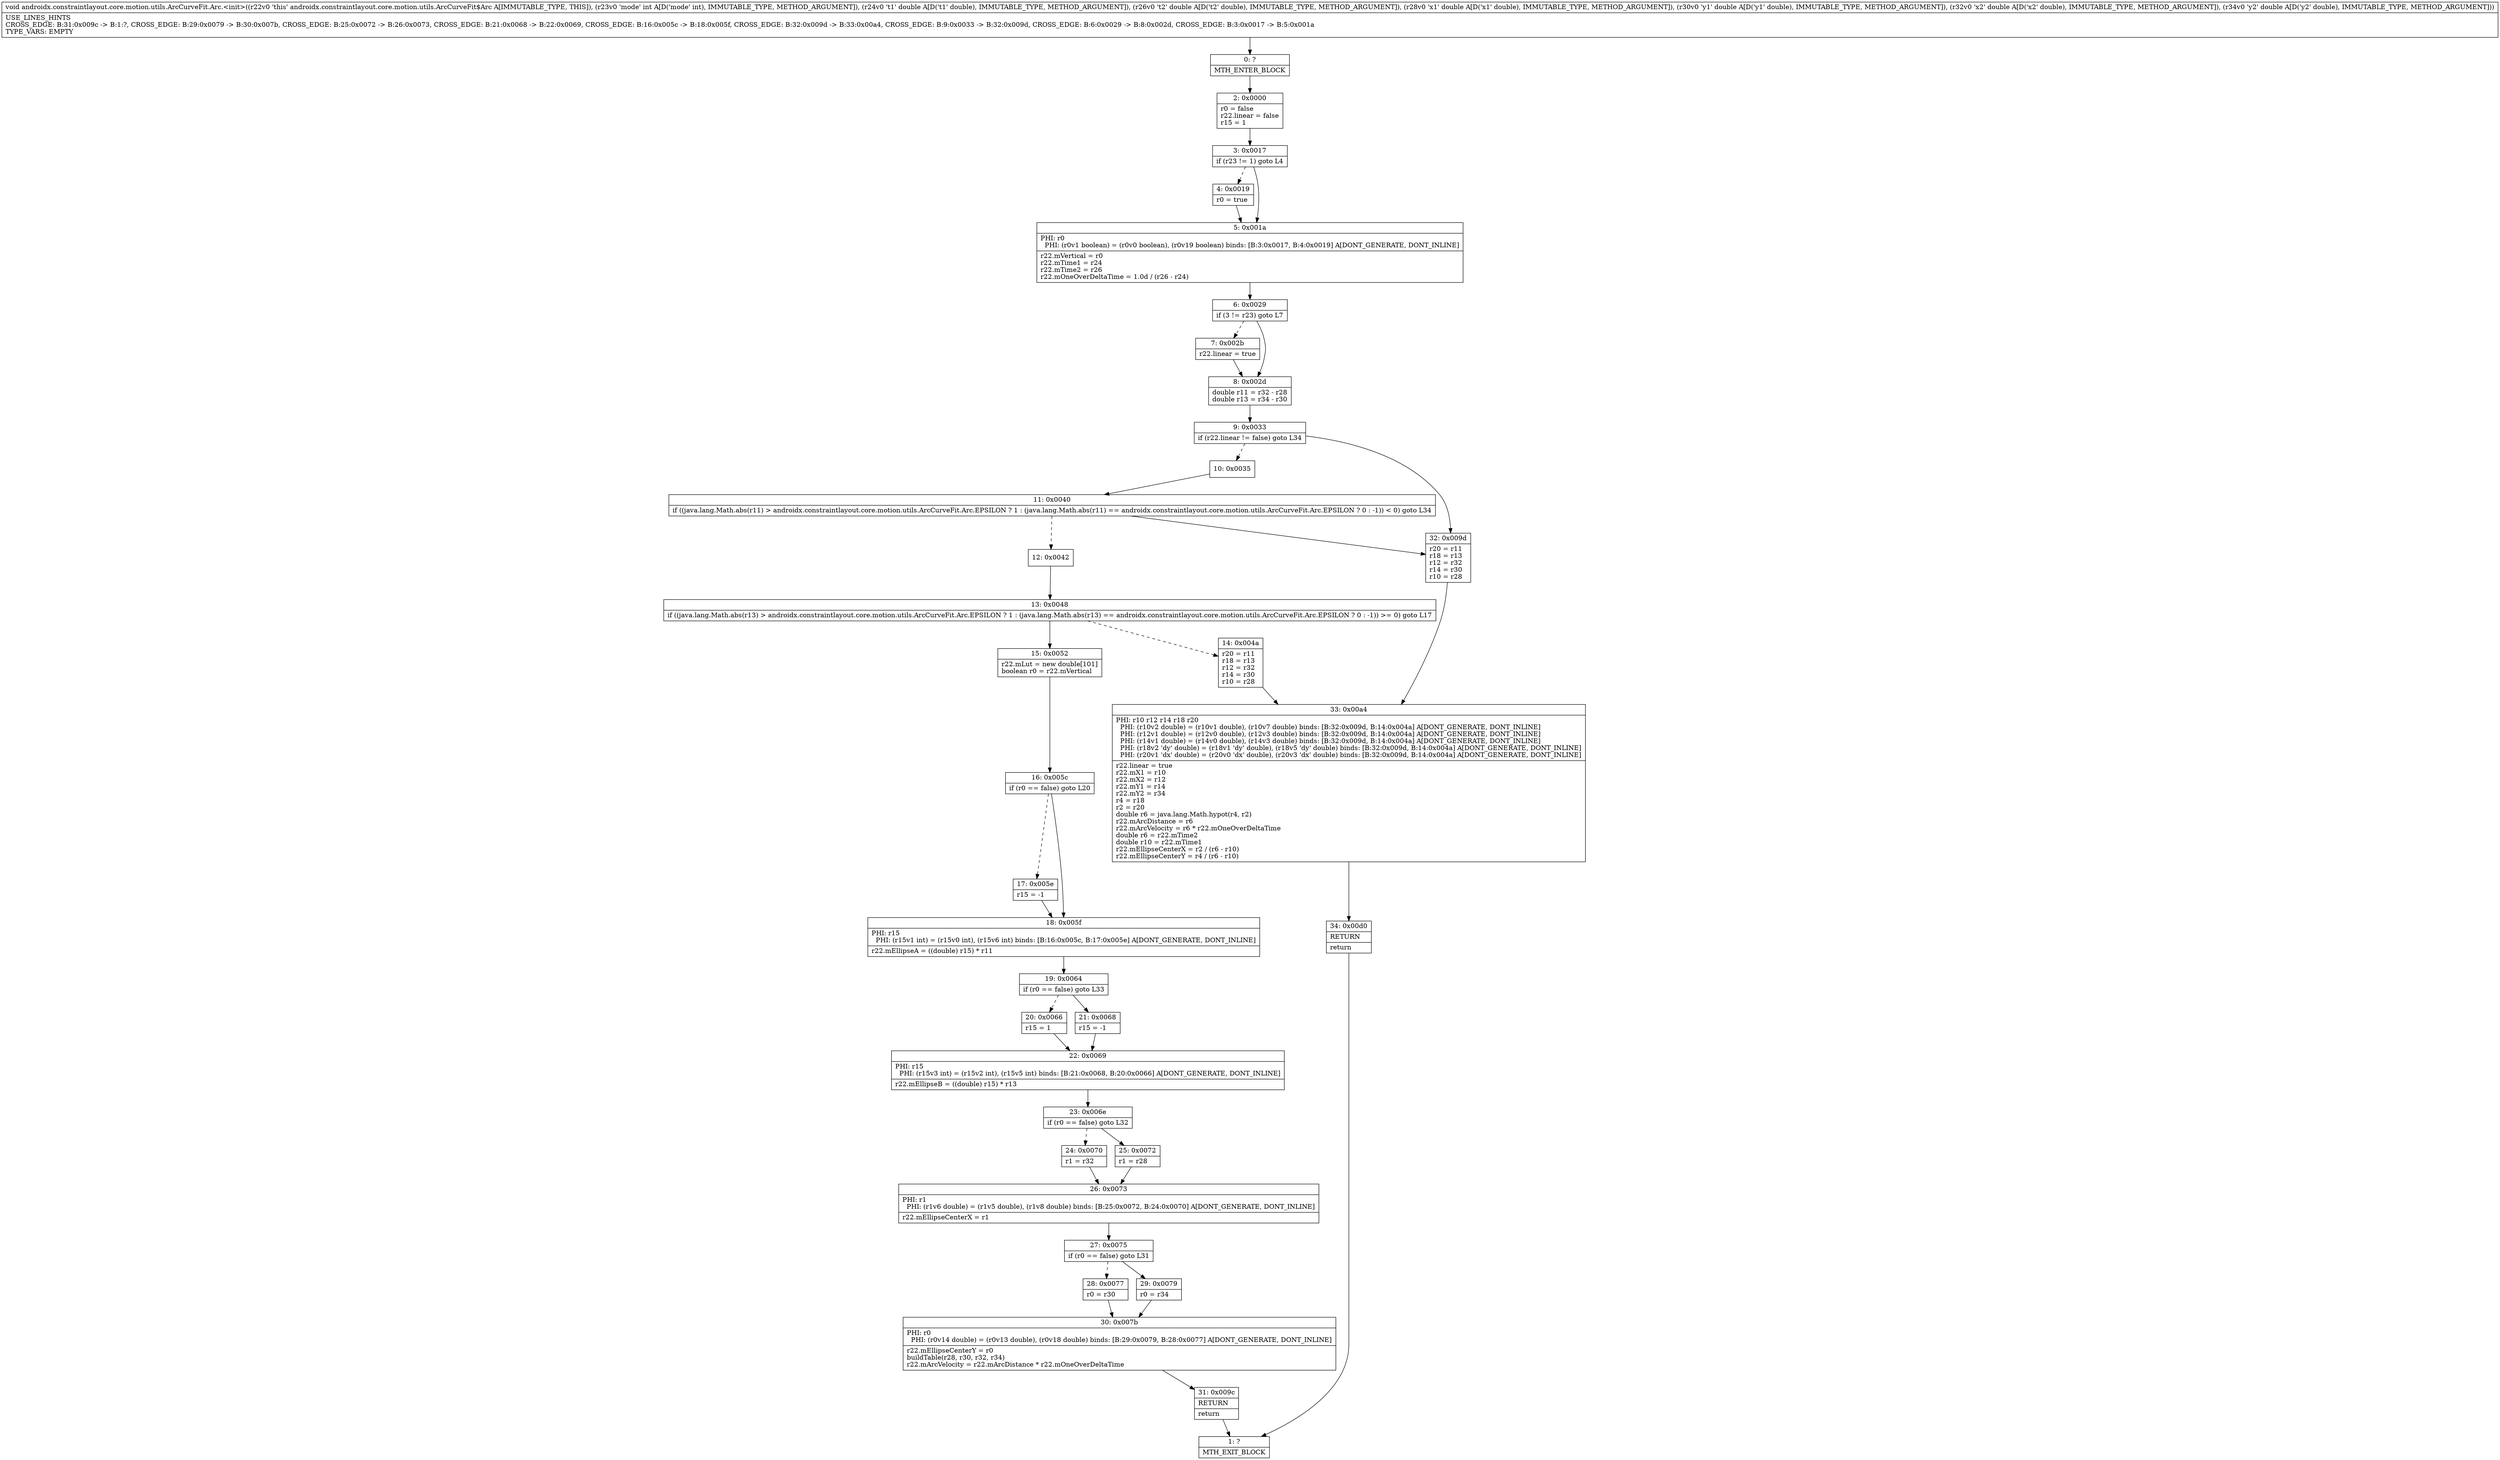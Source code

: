 digraph "CFG forandroidx.constraintlayout.core.motion.utils.ArcCurveFit.Arc.\<init\>(IDDDDDD)V" {
Node_0 [shape=record,label="{0\:\ ?|MTH_ENTER_BLOCK\l}"];
Node_2 [shape=record,label="{2\:\ 0x0000|r0 = false\lr22.linear = false\lr15 = 1\l}"];
Node_3 [shape=record,label="{3\:\ 0x0017|if (r23 != 1) goto L4\l}"];
Node_4 [shape=record,label="{4\:\ 0x0019|r0 = true\l}"];
Node_5 [shape=record,label="{5\:\ 0x001a|PHI: r0 \l  PHI: (r0v1 boolean) = (r0v0 boolean), (r0v19 boolean) binds: [B:3:0x0017, B:4:0x0019] A[DONT_GENERATE, DONT_INLINE]\l|r22.mVertical = r0\lr22.mTime1 = r24\lr22.mTime2 = r26\lr22.mOneOverDeltaTime = 1.0d \/ (r26 \- r24)\l}"];
Node_6 [shape=record,label="{6\:\ 0x0029|if (3 != r23) goto L7\l}"];
Node_7 [shape=record,label="{7\:\ 0x002b|r22.linear = true\l}"];
Node_8 [shape=record,label="{8\:\ 0x002d|double r11 = r32 \- r28\ldouble r13 = r34 \- r30\l}"];
Node_9 [shape=record,label="{9\:\ 0x0033|if (r22.linear != false) goto L34\l}"];
Node_10 [shape=record,label="{10\:\ 0x0035}"];
Node_11 [shape=record,label="{11\:\ 0x0040|if ((java.lang.Math.abs(r11) \> androidx.constraintlayout.core.motion.utils.ArcCurveFit.Arc.EPSILON ? 1 : (java.lang.Math.abs(r11) == androidx.constraintlayout.core.motion.utils.ArcCurveFit.Arc.EPSILON ? 0 : \-1)) \< 0) goto L34\l}"];
Node_12 [shape=record,label="{12\:\ 0x0042}"];
Node_13 [shape=record,label="{13\:\ 0x0048|if ((java.lang.Math.abs(r13) \> androidx.constraintlayout.core.motion.utils.ArcCurveFit.Arc.EPSILON ? 1 : (java.lang.Math.abs(r13) == androidx.constraintlayout.core.motion.utils.ArcCurveFit.Arc.EPSILON ? 0 : \-1)) \>= 0) goto L17\l}"];
Node_14 [shape=record,label="{14\:\ 0x004a|r20 = r11\lr18 = r13\lr12 = r32\lr14 = r30\lr10 = r28\l}"];
Node_33 [shape=record,label="{33\:\ 0x00a4|PHI: r10 r12 r14 r18 r20 \l  PHI: (r10v2 double) = (r10v1 double), (r10v7 double) binds: [B:32:0x009d, B:14:0x004a] A[DONT_GENERATE, DONT_INLINE]\l  PHI: (r12v1 double) = (r12v0 double), (r12v3 double) binds: [B:32:0x009d, B:14:0x004a] A[DONT_GENERATE, DONT_INLINE]\l  PHI: (r14v1 double) = (r14v0 double), (r14v3 double) binds: [B:32:0x009d, B:14:0x004a] A[DONT_GENERATE, DONT_INLINE]\l  PHI: (r18v2 'dy' double) = (r18v1 'dy' double), (r18v5 'dy' double) binds: [B:32:0x009d, B:14:0x004a] A[DONT_GENERATE, DONT_INLINE]\l  PHI: (r20v1 'dx' double) = (r20v0 'dx' double), (r20v3 'dx' double) binds: [B:32:0x009d, B:14:0x004a] A[DONT_GENERATE, DONT_INLINE]\l|r22.linear = true\lr22.mX1 = r10\lr22.mX2 = r12\lr22.mY1 = r14\lr22.mY2 = r34\lr4 = r18\lr2 = r20\ldouble r6 = java.lang.Math.hypot(r4, r2)\lr22.mArcDistance = r6\lr22.mArcVelocity = r6 * r22.mOneOverDeltaTime\ldouble r6 = r22.mTime2\ldouble r10 = r22.mTime1\lr22.mEllipseCenterX = r2 \/ (r6 \- r10)\lr22.mEllipseCenterY = r4 \/ (r6 \- r10)\l}"];
Node_34 [shape=record,label="{34\:\ 0x00d0|RETURN\l|return\l}"];
Node_1 [shape=record,label="{1\:\ ?|MTH_EXIT_BLOCK\l}"];
Node_15 [shape=record,label="{15\:\ 0x0052|r22.mLut = new double[101]\lboolean r0 = r22.mVertical\l}"];
Node_16 [shape=record,label="{16\:\ 0x005c|if (r0 == false) goto L20\l}"];
Node_17 [shape=record,label="{17\:\ 0x005e|r15 = \-1\l}"];
Node_18 [shape=record,label="{18\:\ 0x005f|PHI: r15 \l  PHI: (r15v1 int) = (r15v0 int), (r15v6 int) binds: [B:16:0x005c, B:17:0x005e] A[DONT_GENERATE, DONT_INLINE]\l|r22.mEllipseA = ((double) r15) * r11\l}"];
Node_19 [shape=record,label="{19\:\ 0x0064|if (r0 == false) goto L33\l}"];
Node_20 [shape=record,label="{20\:\ 0x0066|r15 = 1\l}"];
Node_22 [shape=record,label="{22\:\ 0x0069|PHI: r15 \l  PHI: (r15v3 int) = (r15v2 int), (r15v5 int) binds: [B:21:0x0068, B:20:0x0066] A[DONT_GENERATE, DONT_INLINE]\l|r22.mEllipseB = ((double) r15) * r13\l}"];
Node_23 [shape=record,label="{23\:\ 0x006e|if (r0 == false) goto L32\l}"];
Node_24 [shape=record,label="{24\:\ 0x0070|r1 = r32\l}"];
Node_26 [shape=record,label="{26\:\ 0x0073|PHI: r1 \l  PHI: (r1v6 double) = (r1v5 double), (r1v8 double) binds: [B:25:0x0072, B:24:0x0070] A[DONT_GENERATE, DONT_INLINE]\l|r22.mEllipseCenterX = r1\l}"];
Node_27 [shape=record,label="{27\:\ 0x0075|if (r0 == false) goto L31\l}"];
Node_28 [shape=record,label="{28\:\ 0x0077|r0 = r30\l}"];
Node_30 [shape=record,label="{30\:\ 0x007b|PHI: r0 \l  PHI: (r0v14 double) = (r0v13 double), (r0v18 double) binds: [B:29:0x0079, B:28:0x0077] A[DONT_GENERATE, DONT_INLINE]\l|r22.mEllipseCenterY = r0\lbuildTable(r28, r30, r32, r34)\lr22.mArcVelocity = r22.mArcDistance * r22.mOneOverDeltaTime\l}"];
Node_31 [shape=record,label="{31\:\ 0x009c|RETURN\l|return\l}"];
Node_29 [shape=record,label="{29\:\ 0x0079|r0 = r34\l}"];
Node_25 [shape=record,label="{25\:\ 0x0072|r1 = r28\l}"];
Node_21 [shape=record,label="{21\:\ 0x0068|r15 = \-1\l}"];
Node_32 [shape=record,label="{32\:\ 0x009d|r20 = r11\lr18 = r13\lr12 = r32\lr14 = r30\lr10 = r28\l}"];
MethodNode[shape=record,label="{void androidx.constraintlayout.core.motion.utils.ArcCurveFit.Arc.\<init\>((r22v0 'this' androidx.constraintlayout.core.motion.utils.ArcCurveFit$Arc A[IMMUTABLE_TYPE, THIS]), (r23v0 'mode' int A[D('mode' int), IMMUTABLE_TYPE, METHOD_ARGUMENT]), (r24v0 't1' double A[D('t1' double), IMMUTABLE_TYPE, METHOD_ARGUMENT]), (r26v0 't2' double A[D('t2' double), IMMUTABLE_TYPE, METHOD_ARGUMENT]), (r28v0 'x1' double A[D('x1' double), IMMUTABLE_TYPE, METHOD_ARGUMENT]), (r30v0 'y1' double A[D('y1' double), IMMUTABLE_TYPE, METHOD_ARGUMENT]), (r32v0 'x2' double A[D('x2' double), IMMUTABLE_TYPE, METHOD_ARGUMENT]), (r34v0 'y2' double A[D('y2' double), IMMUTABLE_TYPE, METHOD_ARGUMENT]))  | USE_LINES_HINTS\lCROSS_EDGE: B:31:0x009c \-\> B:1:?, CROSS_EDGE: B:29:0x0079 \-\> B:30:0x007b, CROSS_EDGE: B:25:0x0072 \-\> B:26:0x0073, CROSS_EDGE: B:21:0x0068 \-\> B:22:0x0069, CROSS_EDGE: B:16:0x005c \-\> B:18:0x005f, CROSS_EDGE: B:32:0x009d \-\> B:33:0x00a4, CROSS_EDGE: B:9:0x0033 \-\> B:32:0x009d, CROSS_EDGE: B:6:0x0029 \-\> B:8:0x002d, CROSS_EDGE: B:3:0x0017 \-\> B:5:0x001a\lTYPE_VARS: EMPTY\l}"];
MethodNode -> Node_0;Node_0 -> Node_2;
Node_2 -> Node_3;
Node_3 -> Node_4[style=dashed];
Node_3 -> Node_5;
Node_4 -> Node_5;
Node_5 -> Node_6;
Node_6 -> Node_7[style=dashed];
Node_6 -> Node_8;
Node_7 -> Node_8;
Node_8 -> Node_9;
Node_9 -> Node_10[style=dashed];
Node_9 -> Node_32;
Node_10 -> Node_11;
Node_11 -> Node_12[style=dashed];
Node_11 -> Node_32;
Node_12 -> Node_13;
Node_13 -> Node_14[style=dashed];
Node_13 -> Node_15;
Node_14 -> Node_33;
Node_33 -> Node_34;
Node_34 -> Node_1;
Node_15 -> Node_16;
Node_16 -> Node_17[style=dashed];
Node_16 -> Node_18;
Node_17 -> Node_18;
Node_18 -> Node_19;
Node_19 -> Node_20[style=dashed];
Node_19 -> Node_21;
Node_20 -> Node_22;
Node_22 -> Node_23;
Node_23 -> Node_24[style=dashed];
Node_23 -> Node_25;
Node_24 -> Node_26;
Node_26 -> Node_27;
Node_27 -> Node_28[style=dashed];
Node_27 -> Node_29;
Node_28 -> Node_30;
Node_30 -> Node_31;
Node_31 -> Node_1;
Node_29 -> Node_30;
Node_25 -> Node_26;
Node_21 -> Node_22;
Node_32 -> Node_33;
}

